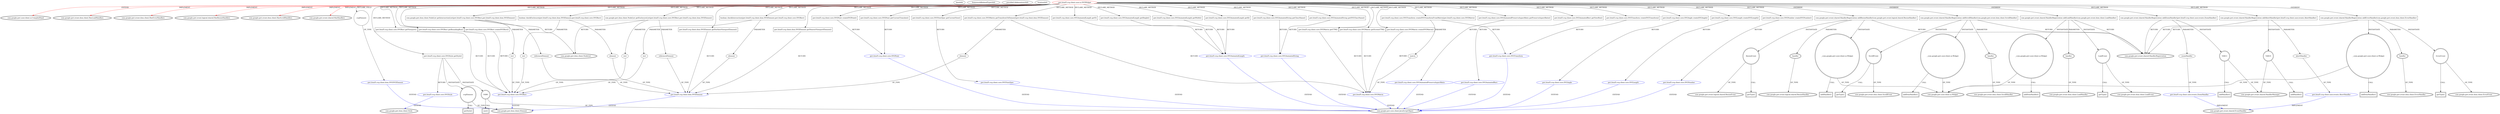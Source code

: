 digraph {
baseInfo[graphId=3992,category="extension_graph",isAnonymous=false,possibleRelation=true]
frameworkRelatedTypesInfo[0="com.google.gwt.user.client.ui.ComplexPanel",1="com.google.gwt.event.dom.client.HasLoadHandlers",2="com.google.gwt.event.dom.client.HasErrorHandlers",3="com.google.gwt.event.logical.shared.HasResizeHandlers",4="com.google.gwt.event.dom.client.HasScrollHandlers",5="com.google.gwt.event.shared.HasHandlers"]
possibleCollaborationsInfo[0="3992~CLIENT_METHOD_DECLARATION-PARAMETER_DECLARATION-CLIENT_METHOD_DECLARATION-PARAMETER_DECLARATION-CLIENT_METHOD_DECLARATION-PARAMETER_DECLARATION-CLIENT_METHOD_DECLARATION-PARAMETER_DECLARATION-CLIENT_METHOD_DECLARATION-PARAMETER_DECLARATION-CLIENT_METHOD_DECLARATION-RETURN_TYPE-CLIENT_METHOD_DECLARATION-RETURN_TYPE-~com.google.gwt.user.client.ui.ComplexPanel com.google.gwt.event.dom.client.HasLoadHandlers com.google.gwt.event.dom.client.HasErrorHandlers com.google.gwt.event.logical.shared.HasResizeHandlers com.google.gwt.event.dom.client.HasScrollHandlers com.google.gwt.event.shared.HasHandlers ~com.google.gwt.dom.client.Element ~false~false",1="3992~CLIENT_METHOD_DECLARATION-RETURN_TYPE-CLIENT_METHOD_DECLARATION-RETURN_TYPE-CLIENT_METHOD_DECLARATION-RETURN_TYPE-CLIENT_METHOD_DECLARATION-RETURN_TYPE-~com.google.gwt.user.client.ui.ComplexPanel com.google.gwt.event.dom.client.HasLoadHandlers com.google.gwt.event.dom.client.HasErrorHandlers com.google.gwt.event.logical.shared.HasResizeHandlers com.google.gwt.event.dom.client.HasScrollHandlers com.google.gwt.event.shared.HasHandlers ~com.google.gwt.core.client.JavaScriptObject ~false~false",2="3992~CLIENT_METHOD_DECLARATION-PARAMETER_DECLARATION-CLIENT_METHOD_DECLARATION-RETURN_TYPE-CLIENT_METHOD_DECLARATION-RETURN_TYPE-CLIENT_METHOD_DECLARATION-RETURN_TYPE-CLIENT_METHOD_DECLARATION-RETURN_TYPE-~com.google.gwt.user.client.ui.ComplexPanel com.google.gwt.event.dom.client.HasLoadHandlers com.google.gwt.event.dom.client.HasErrorHandlers com.google.gwt.event.logical.shared.HasResizeHandlers com.google.gwt.event.dom.client.HasScrollHandlers com.google.gwt.event.shared.HasHandlers ~com.google.gwt.core.client.JavaScriptObject ~false~false",3="3992~CLIENT_METHOD_DECLARATION-RETURN_TYPE-CLIENT_METHOD_DECLARATION-PARAMETER_DECLARATION-CLIENT_METHOD_DECLARATION-PARAMETER_DECLARATION-CLIENT_METHOD_DECLARATION-RETURN_TYPE-CLIENT_METHOD_DECLARATION-PARAMETER_DECLARATION-CLIENT_METHOD_DECLARATION-PARAMETER_DECLARATION-CLIENT_METHOD_DECLARATION-RETURN_TYPE-~com.google.gwt.user.client.ui.ComplexPanel com.google.gwt.event.dom.client.HasLoadHandlers com.google.gwt.event.dom.client.HasErrorHandlers com.google.gwt.event.logical.shared.HasResizeHandlers com.google.gwt.event.dom.client.HasScrollHandlers com.google.gwt.event.shared.HasHandlers ~com.google.gwt.dom.client.Element ~false~false",4="3992~CLIENT_METHOD_DECLARATION-RETURN_TYPE-~com.google.gwt.user.client.ui.ComplexPanel com.google.gwt.event.dom.client.HasLoadHandlers com.google.gwt.event.dom.client.HasErrorHandlers com.google.gwt.event.logical.shared.HasResizeHandlers com.google.gwt.event.dom.client.HasScrollHandlers com.google.gwt.event.shared.HasHandlers ~com.google.gwt.dom.client.Style ~false~false",5="3992~FIELD_DECLARATION-~com.google.gwt.user.client.ui.ComplexPanel com.google.gwt.event.dom.client.HasLoadHandlers com.google.gwt.event.dom.client.HasErrorHandlers com.google.gwt.event.logical.shared.HasResizeHandlers com.google.gwt.event.dom.client.HasScrollHandlers com.google.gwt.event.shared.HasHandlers ~com.google.gwt.dom.client.Element ~false~false",6="3992~CLIENT_METHOD_DECLARATION-RETURN_TYPE-~com.google.gwt.user.client.ui.ComplexPanel com.google.gwt.event.dom.client.HasLoadHandlers com.google.gwt.event.dom.client.HasErrorHandlers com.google.gwt.event.logical.shared.HasResizeHandlers com.google.gwt.event.dom.client.HasScrollHandlers com.google.gwt.event.shared.HasHandlers ~com.google.gwt.core.client.JavaScriptObject ~false~false",7="3992~CLIENT_METHOD_DECLARATION-RETURN_TYPE-CLIENT_METHOD_DECLARATION-RETURN_TYPE-~com.google.gwt.user.client.ui.ComplexPanel com.google.gwt.event.dom.client.HasLoadHandlers com.google.gwt.event.dom.client.HasErrorHandlers com.google.gwt.event.logical.shared.HasResizeHandlers com.google.gwt.event.dom.client.HasScrollHandlers com.google.gwt.event.shared.HasHandlers ~com.google.gwt.core.client.JavaScriptObject ~false~false",8="3992~CLIENT_METHOD_DECLARATION-PARAMETER_DECLARATION-~com.google.gwt.user.client.ui.ComplexPanel com.google.gwt.event.dom.client.HasLoadHandlers com.google.gwt.event.dom.client.HasErrorHandlers com.google.gwt.event.logical.shared.HasResizeHandlers com.google.gwt.event.dom.client.HasScrollHandlers com.google.gwt.event.shared.HasHandlers ~com.google.gwt.event.shared.EventHandler ~false~false"]
locationInfo[projectName="mguiral-GwtSvgLib",filePath="/mguiral-GwtSvgLib/GwtSvgLib-master/src/gwt/html5/svg/client/user/ui/SVGWidget.java",contextSignature="SVGWidget",graphId="3992"]
0[label="gwt.html5.svg.client.user.ui.SVGWidget",vertexType="ROOT_CLIENT_CLASS_DECLARATION",isFrameworkType=false,color=red]
1[label="com.google.gwt.user.client.ui.ComplexPanel",vertexType="FRAMEWORK_CLASS_TYPE",isFrameworkType=true,peripheries=2]
2[label="com.google.gwt.event.dom.client.HasLoadHandlers",vertexType="FRAMEWORK_INTERFACE_TYPE",isFrameworkType=true,peripheries=2]
3[label="com.google.gwt.event.dom.client.HasErrorHandlers",vertexType="FRAMEWORK_INTERFACE_TYPE",isFrameworkType=true,peripheries=2]
4[label="com.google.gwt.event.logical.shared.HasResizeHandlers",vertexType="FRAMEWORK_INTERFACE_TYPE",isFrameworkType=true,peripheries=2]
5[label="com.google.gwt.event.dom.client.HasScrollHandlers",vertexType="FRAMEWORK_INTERFACE_TYPE",isFrameworkType=true,peripheries=2]
6[label="com.google.gwt.event.shared.HasHandlers",vertexType="FRAMEWORK_INTERFACE_TYPE",isFrameworkType=true,peripheries=2]
7[label="svgElement",vertexType="FIELD_DECLARATION",isFrameworkType=false,shape=circle]
8[label="gwt.html5.svg.client.dom.SVGSVGElement",vertexType="REFERENCE_CLIENT_CLASS_DECLARATION",isFrameworkType=false,color=blue]
9[label="com.google.gwt.dom.client.Element",vertexType="FRAMEWORK_CLASS_TYPE",isFrameworkType=true,peripheries=2]
10[label="com.google.gwt.event.shared.HandlerRegistration addErrorHandler(com.google.gwt.event.dom.client.ErrorHandler)",vertexType="OVERRIDING_METHOD_DECLARATION",isFrameworkType=false,shape=box]
11[label="com.google.gwt.event.shared.HandlerRegistration",vertexType="FRAMEWORK_INTERFACE_TYPE",isFrameworkType=true,peripheries=2]
12[label="handler",vertexType="PARAMETER_DECLARATION",isFrameworkType=true,peripheries=2]
13[label="com.google.gwt.event.dom.client.ErrorHandler",vertexType="FRAMEWORK_INTERFACE_TYPE",isFrameworkType=true,peripheries=2]
14[label="_:com.google.gwt.user.client.ui.Widget",vertexType="VARIABLE_EXPRESION",isFrameworkType=true,peripheries=2,shape=circle]
16[label="com.google.gwt.user.client.ui.Widget",vertexType="FRAMEWORK_CLASS_TYPE",isFrameworkType=true,peripheries=2]
15[label="addDomHandler()",vertexType="INSIDE_CALL",isFrameworkType=true,peripheries=2,shape=box]
17[label="ErrorEvent",vertexType="VARIABLE_EXPRESION",isFrameworkType=true,peripheries=2,shape=circle]
19[label="com.google.gwt.event.dom.client.ErrorEvent",vertexType="FRAMEWORK_CLASS_TYPE",isFrameworkType=true,peripheries=2]
18[label="getType()",vertexType="INSIDE_CALL",isFrameworkType=true,peripheries=2,shape=box]
20[label="com.google.gwt.event.shared.HandlerRegistration addResizeHandler(com.google.gwt.event.logical.shared.ResizeHandler)",vertexType="OVERRIDING_METHOD_DECLARATION",isFrameworkType=false,shape=box]
22[label="handler",vertexType="PARAMETER_DECLARATION",isFrameworkType=true,peripheries=2]
23[label="com.google.gwt.event.logical.shared.ResizeHandler",vertexType="FRAMEWORK_INTERFACE_TYPE",isFrameworkType=true,peripheries=2]
24[label="_:com.google.gwt.user.client.ui.Widget",vertexType="VARIABLE_EXPRESION",isFrameworkType=true,peripheries=2,shape=circle]
25[label="addHandler()",vertexType="INSIDE_CALL",isFrameworkType=true,peripheries=2,shape=box]
27[label="ResizeEvent",vertexType="VARIABLE_EXPRESION",isFrameworkType=true,peripheries=2,shape=circle]
29[label="com.google.gwt.event.logical.shared.ResizeEvent",vertexType="FRAMEWORK_CLASS_TYPE",isFrameworkType=true,peripheries=2]
28[label="getType()",vertexType="INSIDE_CALL",isFrameworkType=true,peripheries=2,shape=box]
30[label="com.google.gwt.event.shared.HandlerRegistration addScrollHandler(com.google.gwt.event.dom.client.ScrollHandler)",vertexType="OVERRIDING_METHOD_DECLARATION",isFrameworkType=false,shape=box]
32[label="handler",vertexType="PARAMETER_DECLARATION",isFrameworkType=true,peripheries=2]
33[label="com.google.gwt.event.dom.client.ScrollHandler",vertexType="FRAMEWORK_INTERFACE_TYPE",isFrameworkType=true,peripheries=2]
34[label="_:com.google.gwt.user.client.ui.Widget",vertexType="VARIABLE_EXPRESION",isFrameworkType=true,peripheries=2,shape=circle]
35[label="addDomHandler()",vertexType="INSIDE_CALL",isFrameworkType=true,peripheries=2,shape=box]
37[label="ScrollEvent",vertexType="VARIABLE_EXPRESION",isFrameworkType=true,peripheries=2,shape=circle]
39[label="com.google.gwt.event.dom.client.ScrollEvent",vertexType="FRAMEWORK_CLASS_TYPE",isFrameworkType=true,peripheries=2]
38[label="getType()",vertexType="INSIDE_CALL",isFrameworkType=true,peripheries=2,shape=box]
40[label="com.google.gwt.event.shared.HandlerRegistration addLoadHandler(com.google.gwt.event.dom.client.LoadHandler)",vertexType="OVERRIDING_METHOD_DECLARATION",isFrameworkType=false,shape=box]
42[label="handler",vertexType="PARAMETER_DECLARATION",isFrameworkType=true,peripheries=2]
43[label="com.google.gwt.event.dom.client.LoadHandler",vertexType="FRAMEWORK_INTERFACE_TYPE",isFrameworkType=true,peripheries=2]
44[label="_:com.google.gwt.user.client.ui.Widget",vertexType="VARIABLE_EXPRESION",isFrameworkType=true,peripheries=2,shape=circle]
45[label="addDomHandler()",vertexType="INSIDE_CALL",isFrameworkType=true,peripheries=2,shape=box]
47[label="LoadEvent",vertexType="VARIABLE_EXPRESION",isFrameworkType=true,peripheries=2,shape=circle]
49[label="com.google.gwt.event.dom.client.LoadEvent",vertexType="FRAMEWORK_CLASS_TYPE",isFrameworkType=true,peripheries=2]
48[label="getType()",vertexType="INSIDE_CALL",isFrameworkType=true,peripheries=2,shape=box]
51[label="gwt.html5.svg.client.core.SVGAnimatedString getClassName()",vertexType="CLIENT_METHOD_DECLARATION",isFrameworkType=false,shape=box]
52[label="gwt.html5.svg.client.core.SVGAnimatedString",vertexType="REFERENCE_CLIENT_CLASS_DECLARATION",isFrameworkType=false,color=blue]
53[label="com.google.gwt.core.client.JavaScriptObject",vertexType="FRAMEWORK_CLASS_TYPE",isFrameworkType=true,peripheries=2]
54[label="gwt.html5.svg.client.core.SVGStyle getStyle()",vertexType="CLIENT_METHOD_DECLARATION",isFrameworkType=false,shape=box]
55[label="gwt.html5.svg.client.core.SVGStyle",vertexType="REFERENCE_CLIENT_CLASS_DECLARATION",isFrameworkType=false,color=blue]
56[label="com.google.gwt.dom.client.Style",vertexType="FRAMEWORK_CLASS_TYPE",isFrameworkType=true,peripheries=2]
57[label="VAR8",vertexType="VARIABLE_EXPRESION",isFrameworkType=true,peripheries=2,shape=circle]
58[label="cast()",vertexType="INSIDE_CALL",isFrameworkType=true,peripheries=2,shape=box]
60[label="svgElement",vertexType="VARIABLE_EXPRESION",isFrameworkType=true,peripheries=2,shape=circle]
61[label="getStyle()",vertexType="INSIDE_CALL",isFrameworkType=true,peripheries=2,shape=box]
63[label="gwt.html5.svg.client.core.SVGRect getBoundingBox()",vertexType="CLIENT_METHOD_DECLARATION",isFrameworkType=false,shape=box]
64[label="gwt.html5.svg.client.core.SVGRect",vertexType="REFERENCE_CLIENT_CLASS_DECLARATION",isFrameworkType=false,color=blue]
66[label="gwt.html5.svg.client.core.SVGMatrix getCTM()",vertexType="CLIENT_METHOD_DECLARATION",isFrameworkType=false,shape=box]
67[label="gwt.html5.svg.client.core.SVGMatrix",vertexType="REFERENCE_CLIENT_CLASS_DECLARATION",isFrameworkType=false,color=blue]
69[label="gwt.html5.svg.client.dom.SVGElement getFarthestViewportElement()",vertexType="CLIENT_METHOD_DECLARATION",isFrameworkType=false,shape=box]
70[label="gwt.html5.svg.client.dom.SVGElement",vertexType="REFERENCE_CLIENT_CLASS_DECLARATION",isFrameworkType=false,color=blue]
72[label="gwt.html5.svg.client.dom.SVGElement getNearestViewportElement()",vertexType="CLIENT_METHOD_DECLARATION",isFrameworkType=false,shape=box]
74[label="gwt.html5.svg.client.core.SVGMatrix getScreenCTM()",vertexType="CLIENT_METHOD_DECLARATION",isFrameworkType=false,shape=box]
76[label="gwt.html5.svg.client.core.SVGMatrix getTransformToElement(gwt.html5.svg.client.dom.SVGElement)",vertexType="CLIENT_METHOD_DECLARATION",isFrameworkType=false,shape=box]
78[label="element",vertexType="PARAMETER_DECLARATION",isFrameworkType=false]
80[label="gwt.html5.svg.client.core.SVGAnimatedPreserveAspectRatio getPreserveAspectRatio()",vertexType="CLIENT_METHOD_DECLARATION",isFrameworkType=false,shape=box]
81[label="gwt.html5.svg.client.core.SVGAnimatedPreserveAspectRatio",vertexType="REFERENCE_CLIENT_CLASS_DECLARATION",isFrameworkType=false,color=blue]
83[label="gwt.html5.svg.client.core.SVGAnimatedRect getViewBox()",vertexType="CLIENT_METHOD_DECLARATION",isFrameworkType=false,shape=box]
84[label="gwt.html5.svg.client.core.SVGAnimatedRect",vertexType="REFERENCE_CLIENT_CLASS_DECLARATION",isFrameworkType=false,color=blue]
87[label="boolean checkEnclosure(gwt.html5.svg.client.dom.SVGElement,gwt.html5.svg.client.core.SVGRect)",vertexType="CLIENT_METHOD_DECLARATION",isFrameworkType=false,shape=box]
88[label="element",vertexType="PARAMETER_DECLARATION",isFrameworkType=false]
90[label="rect",vertexType="PARAMETER_DECLARATION",isFrameworkType=false]
92[label="boolean checkIntersection(gwt.html5.svg.client.dom.SVGElement,gwt.html5.svg.client.core.SVGRect)",vertexType="CLIENT_METHOD_DECLARATION",isFrameworkType=false,shape=box]
93[label="element",vertexType="PARAMETER_DECLARATION",isFrameworkType=false]
95[label="rect",vertexType="PARAMETER_DECLARATION",isFrameworkType=false]
97[label="gwt.html5.svg.client.core.SVGAngle createSVGAngle()",vertexType="CLIENT_METHOD_DECLARATION",isFrameworkType=false,shape=box]
98[label="gwt.html5.svg.client.core.SVGAngle",vertexType="REFERENCE_CLIENT_CLASS_DECLARATION",isFrameworkType=false,color=blue]
100[label="gwt.html5.svg.client.core.SVGLength createSVGLength()",vertexType="CLIENT_METHOD_DECLARATION",isFrameworkType=false,shape=box]
101[label="gwt.html5.svg.client.core.SVGLength",vertexType="REFERENCE_CLIENT_CLASS_DECLARATION",isFrameworkType=false,color=blue]
103[label="gwt.html5.svg.client.core.SVGMatrix createSVGMatrix()",vertexType="CLIENT_METHOD_DECLARATION",isFrameworkType=false,shape=box]
105[label="gwt.html5.svg.client.core.SVGNumber createSVGNumber()",vertexType="CLIENT_METHOD_DECLARATION",isFrameworkType=false,shape=box]
106[label="gwt.html5.svg.client.core.SVGNumber",vertexType="REFERENCE_CLIENT_CLASS_DECLARATION",isFrameworkType=false,color=blue]
108[label="gwt.html5.svg.client.core.SVGPoint createSVGPoint()",vertexType="CLIENT_METHOD_DECLARATION",isFrameworkType=false,shape=box]
109[label="gwt.html5.svg.client.core.SVGPoint",vertexType="REFERENCE_CLIENT_CLASS_DECLARATION",isFrameworkType=false,color=blue]
111[label="gwt.html5.svg.client.core.SVGRect createSVGRect()",vertexType="CLIENT_METHOD_DECLARATION",isFrameworkType=false,shape=box]
113[label="gwt.html5.svg.client.core.SVGTransform createSVGTransform()",vertexType="CLIENT_METHOD_DECLARATION",isFrameworkType=false,shape=box]
114[label="gwt.html5.svg.client.core.SVGTransform",vertexType="REFERENCE_CLIENT_CLASS_DECLARATION",isFrameworkType=false,color=blue]
116[label="gwt.html5.svg.client.core.SVGTransform createSVGTransformFromMatrix(gwt.html5.svg.client.core.SVGMatrix)",vertexType="CLIENT_METHOD_DECLARATION",isFrameworkType=false,shape=box]
118[label="matrix",vertexType="PARAMETER_DECLARATION",isFrameworkType=false]
126[label="gwt.html5.svg.client.core.SVGPoint getCurrentTranslate()",vertexType="CLIENT_METHOD_DECLARATION",isFrameworkType=false,shape=box]
128[label="gwt.html5.svg.client.core.SVGViewSpec getCurrentView()",vertexType="CLIENT_METHOD_DECLARATION",isFrameworkType=false,shape=box]
129[label="gwt.html5.svg.client.core.SVGViewSpec",vertexType="REFERENCE_CLIENT_CLASS_DECLARATION",isFrameworkType=false,color=blue]
133[label="com.google.gwt.dom.client.NodeList getEnclosureList(gwt.html5.svg.client.core.SVGRect,gwt.html5.svg.client.dom.SVGElement)",vertexType="CLIENT_METHOD_DECLARATION",isFrameworkType=false,shape=box]
134[label="com.google.gwt.dom.client.NodeList",vertexType="FRAMEWORK_CLASS_TYPE",isFrameworkType=true,peripheries=2]
135[label="rect",vertexType="PARAMETER_DECLARATION",isFrameworkType=false]
137[label="referenceElement",vertexType="PARAMETER_DECLARATION",isFrameworkType=false]
139[label="gwt.html5.svg.client.core.SVGAnimatedLength getHeight()",vertexType="CLIENT_METHOD_DECLARATION",isFrameworkType=false,shape=box]
140[label="gwt.html5.svg.client.core.SVGAnimatedLength",vertexType="REFERENCE_CLIENT_CLASS_DECLARATION",isFrameworkType=false,color=blue]
142[label="com.google.gwt.dom.client.NodeList getIntersectionList(gwt.html5.svg.client.core.SVGRect,gwt.html5.svg.client.dom.SVGElement)",vertexType="CLIENT_METHOD_DECLARATION",isFrameworkType=false,shape=box]
144[label="rect",vertexType="PARAMETER_DECLARATION",isFrameworkType=false]
146[label="referenceElement",vertexType="PARAMETER_DECLARATION",isFrameworkType=false]
152[label="gwt.html5.svg.client.core.SVGRect getViewport()",vertexType="CLIENT_METHOD_DECLARATION",isFrameworkType=false,shape=box]
154[label="gwt.html5.svg.client.core.SVGAnimatedLength getWidth()",vertexType="CLIENT_METHOD_DECLARATION",isFrameworkType=false,shape=box]
156[label="gwt.html5.svg.client.core.SVGAnimatedLength getX()",vertexType="CLIENT_METHOD_DECLARATION",isFrameworkType=false,shape=box]
158[label="gwt.html5.svg.client.core.SVGAnimatedLength getY()",vertexType="CLIENT_METHOD_DECLARATION",isFrameworkType=false,shape=box]
171[label="com.google.gwt.event.shared.HandlerRegistration addAbortHandler(gwt.html5.svg.client.user.events.AbortHandler)",vertexType="CLIENT_METHOD_DECLARATION",isFrameworkType=false,shape=box]
173[label="abortHandler",vertexType="PARAMETER_DECLARATION",isFrameworkType=false]
174[label="gwt.html5.svg.client.user.events.AbortHandler",vertexType="REFERENCE_CLIENT_CLASS_DECLARATION",isFrameworkType=false,color=blue]
175[label="com.google.gwt.event.shared.EventHandler",vertexType="FRAMEWORK_INTERFACE_TYPE",isFrameworkType=true,peripheries=2]
176[label="VAR10",vertexType="VARIABLE_EXPRESION",isFrameworkType=true,peripheries=2,shape=circle]
178[label="com.google.gwt.event.shared.HandlerManager",vertexType="FRAMEWORK_CLASS_TYPE",isFrameworkType=true,peripheries=2]
177[label="addHandler()",vertexType="INSIDE_CALL",isFrameworkType=true,peripheries=2,shape=box]
179[label="com.google.gwt.event.shared.HandlerRegistration addZoomHandler(gwt.html5.svg.client.user.events.ZoomHandler)",vertexType="CLIENT_METHOD_DECLARATION",isFrameworkType=false,shape=box]
181[label="zoomHandler",vertexType="PARAMETER_DECLARATION",isFrameworkType=false]
182[label="gwt.html5.svg.client.user.events.ZoomHandler",vertexType="REFERENCE_CLIENT_CLASS_DECLARATION",isFrameworkType=false,color=blue]
184[label="VAR11",vertexType="VARIABLE_EXPRESION",isFrameworkType=true,peripheries=2,shape=circle]
185[label="addHandler()",vertexType="INSIDE_CALL",isFrameworkType=true,peripheries=2,shape=box]
210[label="gwt.html5.svg.client.core.SVGAnimatedString getSVGClassName()",vertexType="CLIENT_METHOD_DECLARATION",isFrameworkType=false,shape=box]
0->1[label="EXTEND",color=red]
0->2[label="IMPLEMENT",color=red]
0->3[label="IMPLEMENT",color=red]
0->4[label="IMPLEMENT",color=red]
0->5[label="IMPLEMENT",color=red]
0->6[label="IMPLEMENT",color=red]
0->7[label="DECLARE_FIELD"]
8->9[label="EXTEND",color=blue]
7->8[label="OF_TYPE"]
0->10[label="OVERRIDE"]
10->11[label="RETURN"]
12->13[label="OF_TYPE"]
10->12[label="PARAMETER"]
10->14[label="INSTANTIATE"]
14->16[label="OF_TYPE"]
14->15[label="CALL"]
10->17[label="INSTANTIATE"]
17->19[label="OF_TYPE"]
17->18[label="CALL"]
0->20[label="OVERRIDE"]
20->11[label="RETURN"]
22->23[label="OF_TYPE"]
20->22[label="PARAMETER"]
20->24[label="INSTANTIATE"]
24->16[label="OF_TYPE"]
24->25[label="CALL"]
20->27[label="INSTANTIATE"]
27->29[label="OF_TYPE"]
27->28[label="CALL"]
0->30[label="OVERRIDE"]
30->11[label="RETURN"]
32->33[label="OF_TYPE"]
30->32[label="PARAMETER"]
30->34[label="INSTANTIATE"]
34->16[label="OF_TYPE"]
34->35[label="CALL"]
30->37[label="INSTANTIATE"]
37->39[label="OF_TYPE"]
37->38[label="CALL"]
0->40[label="OVERRIDE"]
40->11[label="RETURN"]
42->43[label="OF_TYPE"]
40->42[label="PARAMETER"]
40->44[label="INSTANTIATE"]
44->16[label="OF_TYPE"]
44->45[label="CALL"]
40->47[label="INSTANTIATE"]
47->49[label="OF_TYPE"]
47->48[label="CALL"]
0->51[label="DECLARE_METHOD"]
52->53[label="EXTEND",color=blue]
51->52[label="RETURN"]
0->54[label="DECLARE_METHOD"]
55->56[label="EXTEND",color=blue]
54->55[label="RETURN"]
54->57[label="INSTANTIATE"]
57->53[label="OF_TYPE"]
57->58[label="CALL"]
54->60[label="INSTANTIATE"]
60->9[label="OF_TYPE"]
60->61[label="CALL"]
0->63[label="DECLARE_METHOD"]
64->9[label="EXTEND",color=blue]
63->64[label="RETURN"]
0->66[label="DECLARE_METHOD"]
67->53[label="EXTEND",color=blue]
66->67[label="RETURN"]
0->69[label="DECLARE_METHOD"]
70->9[label="EXTEND",color=blue]
69->70[label="RETURN"]
0->72[label="DECLARE_METHOD"]
72->70[label="RETURN"]
0->74[label="DECLARE_METHOD"]
74->67[label="RETURN"]
0->76[label="DECLARE_METHOD"]
76->67[label="RETURN"]
78->70[label="OF_TYPE"]
76->78[label="PARAMETER"]
0->80[label="DECLARE_METHOD"]
81->53[label="EXTEND",color=blue]
80->81[label="RETURN"]
0->83[label="DECLARE_METHOD"]
84->53[label="EXTEND",color=blue]
83->84[label="RETURN"]
0->87[label="DECLARE_METHOD"]
88->70[label="OF_TYPE"]
87->88[label="PARAMETER"]
90->64[label="OF_TYPE"]
87->90[label="PARAMETER"]
0->92[label="DECLARE_METHOD"]
93->70[label="OF_TYPE"]
92->93[label="PARAMETER"]
95->64[label="OF_TYPE"]
92->95[label="PARAMETER"]
0->97[label="DECLARE_METHOD"]
98->53[label="EXTEND",color=blue]
97->98[label="RETURN"]
0->100[label="DECLARE_METHOD"]
101->53[label="EXTEND",color=blue]
100->101[label="RETURN"]
0->103[label="DECLARE_METHOD"]
103->67[label="RETURN"]
0->105[label="DECLARE_METHOD"]
106->53[label="EXTEND",color=blue]
105->106[label="RETURN"]
0->108[label="DECLARE_METHOD"]
109->53[label="EXTEND",color=blue]
108->109[label="RETURN"]
0->111[label="DECLARE_METHOD"]
111->64[label="RETURN"]
0->113[label="DECLARE_METHOD"]
114->53[label="EXTEND",color=blue]
113->114[label="RETURN"]
0->116[label="DECLARE_METHOD"]
116->114[label="RETURN"]
118->67[label="OF_TYPE"]
116->118[label="PARAMETER"]
0->126[label="DECLARE_METHOD"]
126->109[label="RETURN"]
0->128[label="DECLARE_METHOD"]
129->53[label="EXTEND",color=blue]
128->129[label="RETURN"]
0->133[label="DECLARE_METHOD"]
133->134[label="RETURN"]
135->64[label="OF_TYPE"]
133->135[label="PARAMETER"]
137->70[label="OF_TYPE"]
133->137[label="PARAMETER"]
0->139[label="DECLARE_METHOD"]
140->53[label="EXTEND",color=blue]
139->140[label="RETURN"]
0->142[label="DECLARE_METHOD"]
142->134[label="RETURN"]
144->64[label="OF_TYPE"]
142->144[label="PARAMETER"]
146->70[label="OF_TYPE"]
142->146[label="PARAMETER"]
0->152[label="DECLARE_METHOD"]
152->64[label="RETURN"]
0->154[label="DECLARE_METHOD"]
154->140[label="RETURN"]
0->156[label="DECLARE_METHOD"]
156->140[label="RETURN"]
0->158[label="DECLARE_METHOD"]
158->140[label="RETURN"]
0->171[label="DECLARE_METHOD"]
171->11[label="RETURN"]
174->175[label="IMPLEMENT",color=blue]
173->174[label="OF_TYPE"]
171->173[label="PARAMETER"]
171->176[label="INSTANTIATE"]
176->178[label="OF_TYPE"]
176->177[label="CALL"]
0->179[label="DECLARE_METHOD"]
179->11[label="RETURN"]
182->175[label="IMPLEMENT",color=blue]
181->182[label="OF_TYPE"]
179->181[label="PARAMETER"]
179->184[label="INSTANTIATE"]
184->178[label="OF_TYPE"]
184->185[label="CALL"]
0->210[label="DECLARE_METHOD"]
210->52[label="RETURN"]
}
